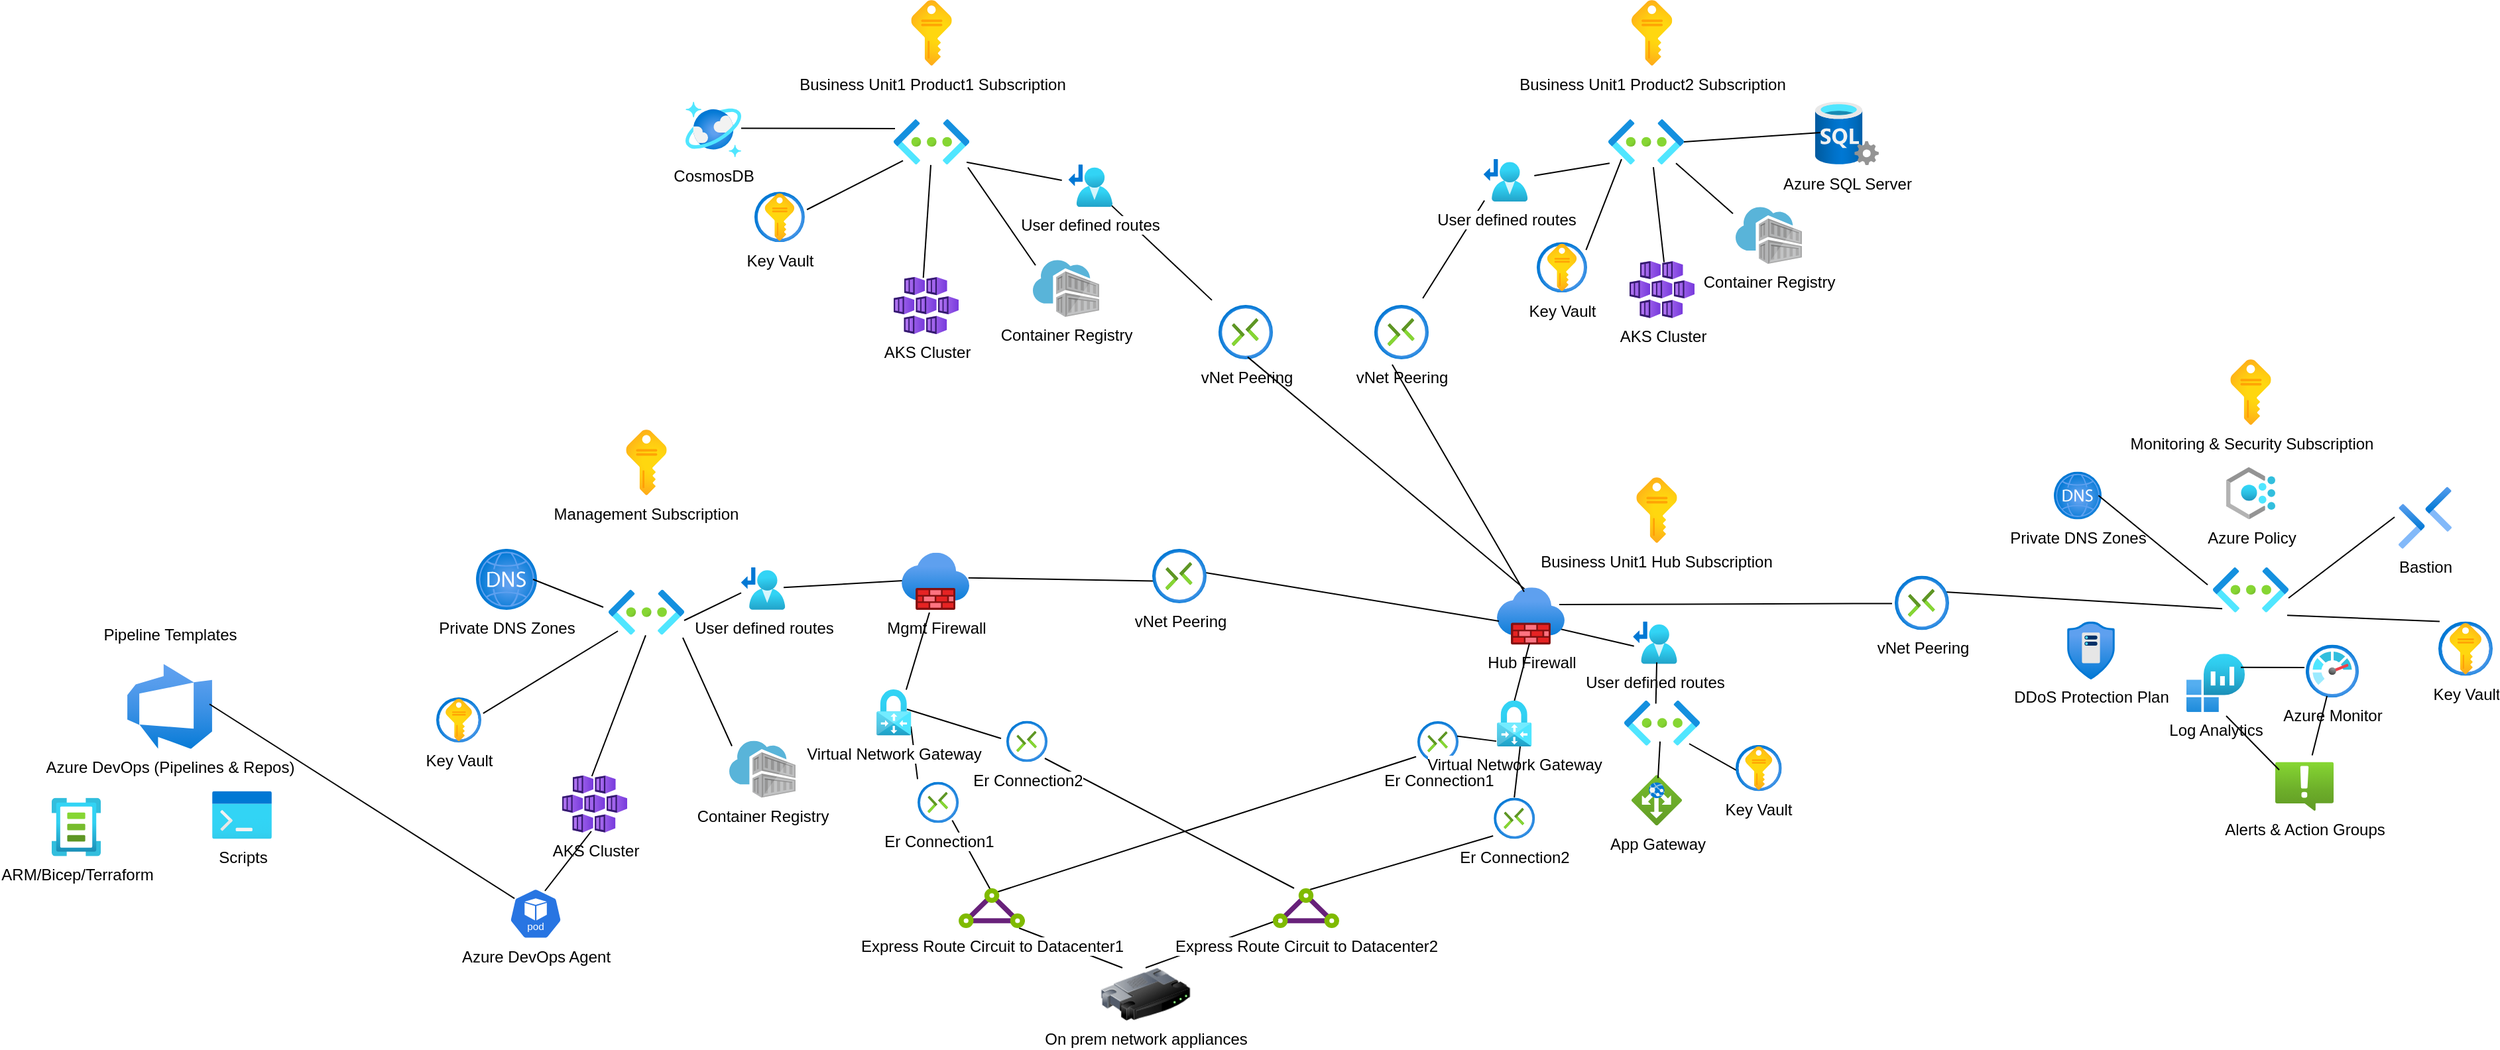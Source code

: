 <mxfile version="24.7.6">
  <diagram name="Page-1" id="Cehl_fo4gQ26FwyBWSgL">
    <mxGraphModel dx="2853" dy="1111" grid="1" gridSize="10" guides="1" tooltips="1" connect="1" arrows="1" fold="1" page="1" pageScale="1" pageWidth="827" pageHeight="1169" math="0" shadow="0">
      <root>
        <mxCell id="0" />
        <mxCell id="1" parent="0" />
        <mxCell id="GG1vT4Pl_AlUqJf8N9V9-1" style="edgeStyle=none;rounded=0;orthogonalLoop=1;jettySize=auto;html=1;sourcePerimeterSpacing=5;endArrow=none;endFill=0;targetPerimeterSpacing=5;entryX=0.987;entryY=0.439;entryDx=0;entryDy=0;entryPerimeter=0;exitX=0.029;exitY=0.59;exitDx=0;exitDy=0;exitPerimeter=0;" edge="1" parent="1" source="GG1vT4Pl_AlUqJf8N9V9-55" target="GG1vT4Pl_AlUqJf8N9V9-10">
          <mxGeometry relative="1" as="geometry">
            <mxPoint x="510" y="430" as="sourcePoint" />
            <mxPoint x="398" y="444.984" as="targetPoint" />
            <Array as="points" />
          </mxGeometry>
        </mxCell>
        <mxCell id="GG1vT4Pl_AlUqJf8N9V9-2" style="edgeStyle=none;rounded=0;orthogonalLoop=1;jettySize=auto;html=1;sourcePerimeterSpacing=5;endArrow=none;endFill=0;targetPerimeterSpacing=5;entryX=0.059;entryY=0.487;entryDx=0;entryDy=0;entryPerimeter=0;exitX=0.965;exitY=0.476;exitDx=0;exitDy=0;exitPerimeter=0;" edge="1" parent="1" source="GG1vT4Pl_AlUqJf8N9V9-13" target="GG1vT4Pl_AlUqJf8N9V9-10">
          <mxGeometry relative="1" as="geometry">
            <mxPoint x="310" y="510" as="sourcePoint" />
            <mxPoint x="220" y="460" as="targetPoint" />
          </mxGeometry>
        </mxCell>
        <mxCell id="GG1vT4Pl_AlUqJf8N9V9-3" style="edgeStyle=none;rounded=0;orthogonalLoop=1;jettySize=auto;html=1;sourcePerimeterSpacing=5;endArrow=none;endFill=0;targetPerimeterSpacing=5;entryX=1.042;entryY=0.354;entryDx=0;entryDy=0;entryPerimeter=0;exitX=0.123;exitY=0.918;exitDx=0;exitDy=0;exitPerimeter=0;" edge="1" parent="1" source="GG1vT4Pl_AlUqJf8N9V9-11" target="GG1vT4Pl_AlUqJf8N9V9-15">
          <mxGeometry relative="1" as="geometry">
            <mxPoint x="170" y="520" as="sourcePoint" />
            <mxPoint x="138.606" y="557" as="targetPoint" />
          </mxGeometry>
        </mxCell>
        <mxCell id="GG1vT4Pl_AlUqJf8N9V9-5" style="edgeStyle=none;rounded=0;orthogonalLoop=1;jettySize=auto;html=1;sourcePerimeterSpacing=5;endArrow=none;endFill=0;targetPerimeterSpacing=5;entryX=1;entryY=0.683;entryDx=0;entryDy=0;entryPerimeter=0;exitX=0;exitY=0.601;exitDx=0;exitDy=0;exitPerimeter=0;" edge="1" parent="1" source="GG1vT4Pl_AlUqJf8N9V9-13" target="GG1vT4Pl_AlUqJf8N9V9-11">
          <mxGeometry relative="1" as="geometry">
            <mxPoint x="400" y="580" as="sourcePoint" />
          </mxGeometry>
        </mxCell>
        <mxCell id="GG1vT4Pl_AlUqJf8N9V9-6" style="edgeStyle=none;rounded=0;orthogonalLoop=1;jettySize=auto;html=1;sourcePerimeterSpacing=5;endArrow=none;endFill=0;targetPerimeterSpacing=5;entryX=0.456;entryY=0.017;entryDx=0;entryDy=0;entryPerimeter=0;exitX=0.491;exitY=1.013;exitDx=0;exitDy=0;exitPerimeter=0;" edge="1" parent="1" source="GG1vT4Pl_AlUqJf8N9V9-11" target="GG1vT4Pl_AlUqJf8N9V9-9">
          <mxGeometry relative="1" as="geometry">
            <mxPoint x="275" y="560" as="sourcePoint" />
            <mxPoint x="294.726" y="695" as="targetPoint" />
          </mxGeometry>
        </mxCell>
        <mxCell id="GG1vT4Pl_AlUqJf8N9V9-7" value="Management Subscription" style="image;aspect=fixed;html=1;points=[];align=center;fontSize=12;image=img/lib/azure2/general/Subscriptions.svg;" vertex="1" parent="1">
          <mxGeometry x="183.16" y="354.0" width="30.68" height="49.5" as="geometry" />
        </mxCell>
        <mxCell id="GG1vT4Pl_AlUqJf8N9V9-8" style="edgeStyle=none;rounded=0;orthogonalLoop=1;jettySize=auto;html=1;sourcePerimeterSpacing=5;endArrow=none;endFill=0;targetPerimeterSpacing=5;entryX=0.993;entryY=0.806;entryDx=0;entryDy=0;entryPerimeter=0;exitX=0;exitY=-0.065;exitDx=0;exitDy=0;exitPerimeter=0;" edge="1" parent="1" source="GG1vT4Pl_AlUqJf8N9V9-69" target="GG1vT4Pl_AlUqJf8N9V9-56">
          <mxGeometry relative="1" as="geometry">
            <mxPoint x="451" y="621.99" as="sourcePoint" />
            <mxPoint x="804" y="509" as="targetPoint" />
          </mxGeometry>
        </mxCell>
        <mxCell id="GG1vT4Pl_AlUqJf8N9V9-9" value="AKS Cluster" style="image;aspect=fixed;html=1;points=[];align=center;fontSize=12;image=img/lib/azure2/compute/Kubernetes_Services.svg;" vertex="1" parent="1">
          <mxGeometry x="135.03" y="614.76" width="49" height="43.24" as="geometry" />
        </mxCell>
        <mxCell id="GG1vT4Pl_AlUqJf8N9V9-10" value="Mgmt Firewall" style="image;aspect=fixed;html=1;points=[];align=center;fontSize=12;image=img/lib/azure2/networking/Firewalls.svg;" vertex="1" parent="1">
          <mxGeometry x="391.03" y="446.9" width="51" height="43.1" as="geometry" />
        </mxCell>
        <mxCell id="GG1vT4Pl_AlUqJf8N9V9-11" value="" style="image;aspect=fixed;html=1;points=[];align=center;fontSize=12;image=img/lib/azure2/networking/Virtual_Networks.svg;" vertex="1" parent="1">
          <mxGeometry x="170" y="474.75" width="57" height="34.03" as="geometry" />
        </mxCell>
        <mxCell id="GG1vT4Pl_AlUqJf8N9V9-12" value="Private DNS Zones" style="image;aspect=fixed;html=1;points=[];align=center;fontSize=12;image=img/lib/azure2/networking/DNS_Zones.svg;" vertex="1" parent="1">
          <mxGeometry x="70" y="444.0" width="46" height="46" as="geometry" />
        </mxCell>
        <mxCell id="GG1vT4Pl_AlUqJf8N9V9-13" value="User defined routes" style="image;aspect=fixed;html=1;points=[];align=center;fontSize=12;image=img/lib/azure2/networking/Route_Tables.svg;" vertex="1" parent="1">
          <mxGeometry x="270" y="457.87" width="33.16" height="32.13" as="geometry" />
        </mxCell>
        <mxCell id="GG1vT4Pl_AlUqJf8N9V9-14" style="edgeStyle=none;rounded=0;orthogonalLoop=1;jettySize=auto;html=1;sourcePerimeterSpacing=5;endArrow=none;endFill=0;targetPerimeterSpacing=5;exitX=-0.07;exitY=0.389;exitDx=0;exitDy=0;exitPerimeter=0;entryX=0.935;entryY=0.5;entryDx=0;entryDy=0;entryPerimeter=0;" edge="1" parent="1" source="GG1vT4Pl_AlUqJf8N9V9-11" target="GG1vT4Pl_AlUqJf8N9V9-12">
          <mxGeometry relative="1" as="geometry">
            <mxPoint x="150" y="455" as="sourcePoint" />
            <mxPoint x="131" y="530" as="targetPoint" />
          </mxGeometry>
        </mxCell>
        <mxCell id="GG1vT4Pl_AlUqJf8N9V9-15" value="Key Vault" style="image;aspect=fixed;html=1;points=[];align=center;fontSize=12;image=img/lib/azure2/security/Key_Vaults.svg;" vertex="1" parent="1">
          <mxGeometry x="40" y="556" width="34" height="34" as="geometry" />
        </mxCell>
        <mxCell id="GG1vT4Pl_AlUqJf8N9V9-16" value="Container Registry" style="image;sketch=0;aspect=fixed;html=1;points=[];align=center;fontSize=12;image=img/lib/mscae/Container_Registries.svg;" vertex="1" parent="1">
          <mxGeometry x="261.01" y="588.76" width="50" height="43" as="geometry" />
        </mxCell>
        <mxCell id="GG1vT4Pl_AlUqJf8N9V9-17" style="edgeStyle=none;rounded=0;orthogonalLoop=1;jettySize=auto;html=1;sourcePerimeterSpacing=5;endArrow=none;endFill=0;targetPerimeterSpacing=5;entryX=0.982;entryY=1.065;entryDx=0;entryDy=0;entryPerimeter=0;exitX=0.04;exitY=0.093;exitDx=0;exitDy=0;exitPerimeter=0;" edge="1" parent="1" source="GG1vT4Pl_AlUqJf8N9V9-16" target="GG1vT4Pl_AlUqJf8N9V9-11">
          <mxGeometry relative="1" as="geometry">
            <mxPoint x="280" y="505" as="sourcePoint" />
            <mxPoint x="237" y="508" as="targetPoint" />
          </mxGeometry>
        </mxCell>
        <mxCell id="GG1vT4Pl_AlUqJf8N9V9-19" style="edgeStyle=none;rounded=0;orthogonalLoop=1;jettySize=auto;html=1;sourcePerimeterSpacing=5;endArrow=none;endFill=0;targetPerimeterSpacing=5;entryX=1.042;entryY=0.354;entryDx=0;entryDy=0;entryPerimeter=0;exitX=0.123;exitY=0.918;exitDx=0;exitDy=0;exitPerimeter=0;" edge="1" parent="1" source="GG1vT4Pl_AlUqJf8N9V9-24" target="GG1vT4Pl_AlUqJf8N9V9-29">
          <mxGeometry relative="1" as="geometry">
            <mxPoint x="420" y="144.03" as="sourcePoint" />
            <mxPoint x="388.606" y="181.03" as="targetPoint" />
          </mxGeometry>
        </mxCell>
        <mxCell id="GG1vT4Pl_AlUqJf8N9V9-20" style="edgeStyle=none;rounded=0;orthogonalLoop=1;jettySize=auto;html=1;sourcePerimeterSpacing=5;endArrow=none;endFill=0;targetPerimeterSpacing=5;entryX=1;entryY=0.477;entryDx=0;entryDy=0;entryPerimeter=0;exitX=0.017;exitY=0.206;exitDx=0;exitDy=0;exitPerimeter=0;" edge="1" parent="1" source="GG1vT4Pl_AlUqJf8N9V9-24" target="GG1vT4Pl_AlUqJf8N9V9-122">
          <mxGeometry relative="1" as="geometry">
            <mxPoint x="415.03" y="268.79" as="sourcePoint" />
            <mxPoint x="280.945" y="126.688" as="targetPoint" />
          </mxGeometry>
        </mxCell>
        <mxCell id="GG1vT4Pl_AlUqJf8N9V9-21" style="edgeStyle=none;rounded=0;orthogonalLoop=1;jettySize=auto;html=1;sourcePerimeterSpacing=5;endArrow=none;endFill=0;targetPerimeterSpacing=5;entryX=0.456;entryY=0.017;entryDx=0;entryDy=0;entryPerimeter=0;exitX=0.491;exitY=1.013;exitDx=0;exitDy=0;exitPerimeter=0;" edge="1" parent="1" source="GG1vT4Pl_AlUqJf8N9V9-24" target="GG1vT4Pl_AlUqJf8N9V9-23">
          <mxGeometry relative="1" as="geometry">
            <mxPoint x="525" y="184.03" as="sourcePoint" />
            <mxPoint x="544.726" y="319.03" as="targetPoint" />
          </mxGeometry>
        </mxCell>
        <mxCell id="GG1vT4Pl_AlUqJf8N9V9-22" value="Business Unit1 Product1 Subscription" style="image;aspect=fixed;html=1;points=[];align=center;fontSize=12;image=img/lib/azure2/general/Subscriptions.svg;" vertex="1" parent="1">
          <mxGeometry x="398.19" y="30.0" width="30.68" height="49.5" as="geometry" />
        </mxCell>
        <mxCell id="GG1vT4Pl_AlUqJf8N9V9-23" value="AKS Cluster" style="image;aspect=fixed;html=1;points=[];align=center;fontSize=12;image=img/lib/azure2/compute/Kubernetes_Services.svg;" vertex="1" parent="1">
          <mxGeometry x="385.03" y="238.79" width="49" height="43.24" as="geometry" />
        </mxCell>
        <mxCell id="GG1vT4Pl_AlUqJf8N9V9-24" value="" style="image;aspect=fixed;html=1;points=[];align=center;fontSize=12;image=img/lib/azure2/networking/Virtual_Networks.svg;" vertex="1" parent="1">
          <mxGeometry x="385.03" y="120.0" width="57" height="34.03" as="geometry" />
        </mxCell>
        <mxCell id="GG1vT4Pl_AlUqJf8N9V9-25" value="Container Registry" style="image;sketch=0;aspect=fixed;html=1;points=[];align=center;fontSize=12;image=img/lib/mscae/Container_Registries.svg;" vertex="1" parent="1">
          <mxGeometry x="490" y="226.11" width="50" height="43" as="geometry" />
        </mxCell>
        <mxCell id="GG1vT4Pl_AlUqJf8N9V9-26" style="edgeStyle=none;rounded=0;orthogonalLoop=1;jettySize=auto;html=1;sourcePerimeterSpacing=5;endArrow=none;endFill=0;targetPerimeterSpacing=5;entryX=0.982;entryY=1.065;entryDx=0;entryDy=0;entryPerimeter=0;exitX=0.04;exitY=0.093;exitDx=0;exitDy=0;exitPerimeter=0;" edge="1" parent="1" source="GG1vT4Pl_AlUqJf8N9V9-25" target="GG1vT4Pl_AlUqJf8N9V9-24">
          <mxGeometry relative="1" as="geometry">
            <mxPoint x="530" y="129.03" as="sourcePoint" />
            <mxPoint x="487" y="132.03" as="targetPoint" />
          </mxGeometry>
        </mxCell>
        <mxCell id="GG1vT4Pl_AlUqJf8N9V9-29" value="Key Vault" style="image;aspect=fixed;html=1;points=[];align=center;fontSize=12;image=img/lib/azure2/security/Key_Vaults.svg;" vertex="1" parent="1">
          <mxGeometry x="279.97" y="174.68" width="38" height="38" as="geometry" />
        </mxCell>
        <mxCell id="GG1vT4Pl_AlUqJf8N9V9-30" value="" style="edgeStyle=none;rounded=0;orthogonalLoop=1;jettySize=auto;html=1;sourcePerimeterSpacing=5;endArrow=none;endFill=0;targetPerimeterSpacing=5;exitX=0.965;exitY=0.95;exitDx=0;exitDy=0;exitPerimeter=0;" edge="1" parent="1" source="GG1vT4Pl_AlUqJf8N9V9-77" target="GG1vT4Pl_AlUqJf8N9V9-31">
          <mxGeometry relative="1" as="geometry">
            <mxPoint x="440" y="133" as="sourcePoint" />
            <mxPoint x="725" y="293" as="targetPoint" />
          </mxGeometry>
        </mxCell>
        <mxCell id="GG1vT4Pl_AlUqJf8N9V9-31" value="vNet Peering" style="image;aspect=fixed;html=1;points=[];align=center;fontSize=12;image=img/lib/azure2/networking/Connections.svg;" vertex="1" parent="1">
          <mxGeometry x="630" y="260" width="41" height="41" as="geometry" />
        </mxCell>
        <mxCell id="GG1vT4Pl_AlUqJf8N9V9-32" style="edgeStyle=none;rounded=0;orthogonalLoop=1;jettySize=auto;html=1;sourcePerimeterSpacing=5;endArrow=none;endFill=0;targetPerimeterSpacing=5;entryX=0.979;entryY=0.156;entryDx=0;entryDy=0;entryPerimeter=0;exitX=0.175;exitY=0.884;exitDx=0;exitDy=0;exitPerimeter=0;" edge="1" parent="1" source="GG1vT4Pl_AlUqJf8N9V9-35" target="GG1vT4Pl_AlUqJf8N9V9-40">
          <mxGeometry relative="1" as="geometry">
            <mxPoint x="912.02" y="137.74" as="sourcePoint" />
            <mxPoint x="832.036" y="219.812" as="targetPoint" />
          </mxGeometry>
        </mxCell>
        <mxCell id="GG1vT4Pl_AlUqJf8N9V9-33" style="edgeStyle=none;rounded=0;orthogonalLoop=1;jettySize=auto;html=1;sourcePerimeterSpacing=5;endArrow=none;endFill=0;targetPerimeterSpacing=5;entryX=0.531;entryY=0.023;entryDx=0;entryDy=0;entryPerimeter=0;exitX=0.596;exitY=1.06;exitDx=0;exitDy=0;exitPerimeter=0;" edge="1" parent="1" source="GG1vT4Pl_AlUqJf8N9V9-35" target="GG1vT4Pl_AlUqJf8N9V9-34">
          <mxGeometry relative="1" as="geometry">
            <mxPoint x="1017.02" y="177.74" as="sourcePoint" />
            <mxPoint x="1036.746" y="312.74" as="targetPoint" />
          </mxGeometry>
        </mxCell>
        <mxCell id="GG1vT4Pl_AlUqJf8N9V9-34" value="AKS Cluster" style="image;aspect=fixed;html=1;points=[];align=center;fontSize=12;image=img/lib/azure2/compute/Kubernetes_Services.svg;" vertex="1" parent="1">
          <mxGeometry x="940.0" y="226.76" width="49" height="43.24" as="geometry" />
        </mxCell>
        <mxCell id="GG1vT4Pl_AlUqJf8N9V9-35" value="" style="image;aspect=fixed;html=1;points=[];align=center;fontSize=12;image=img/lib/azure2/networking/Virtual_Networks.svg;" vertex="1" parent="1">
          <mxGeometry x="924.0" y="120.0" width="57" height="34.03" as="geometry" />
        </mxCell>
        <mxCell id="GG1vT4Pl_AlUqJf8N9V9-36" value="Container Registry" style="image;sketch=0;aspect=fixed;html=1;points=[];align=center;fontSize=12;image=img/lib/mscae/Container_Registries.svg;" vertex="1" parent="1">
          <mxGeometry x="1020" y="186.16" width="50" height="43" as="geometry" />
        </mxCell>
        <mxCell id="GG1vT4Pl_AlUqJf8N9V9-37" style="edgeStyle=none;rounded=0;orthogonalLoop=1;jettySize=auto;html=1;sourcePerimeterSpacing=5;endArrow=none;endFill=0;targetPerimeterSpacing=5;entryX=0.895;entryY=0.972;entryDx=0;entryDy=0;entryPerimeter=0;exitX=-0.04;exitY=0.116;exitDx=0;exitDy=0;exitPerimeter=0;" edge="1" parent="1" source="GG1vT4Pl_AlUqJf8N9V9-36" target="GG1vT4Pl_AlUqJf8N9V9-35">
          <mxGeometry relative="1" as="geometry">
            <mxPoint x="1022.02" y="122.74" as="sourcePoint" />
            <mxPoint x="979.02" y="125.74" as="targetPoint" />
          </mxGeometry>
        </mxCell>
        <mxCell id="GG1vT4Pl_AlUqJf8N9V9-40" value="Key Vault" style="image;aspect=fixed;html=1;points=[];align=center;fontSize=12;image=img/lib/azure2/security/Key_Vaults.svg;" vertex="1" parent="1">
          <mxGeometry x="870" y="212.68" width="38" height="38" as="geometry" />
        </mxCell>
        <mxCell id="GG1vT4Pl_AlUqJf8N9V9-41" value="" style="edgeStyle=none;rounded=0;orthogonalLoop=1;jettySize=auto;html=1;sourcePerimeterSpacing=5;endArrow=none;endFill=0;targetPerimeterSpacing=5;exitX=0.017;exitY=0.973;exitDx=0;exitDy=0;exitPerimeter=0;" edge="1" parent="1" source="GG1vT4Pl_AlUqJf8N9V9-79" target="GG1vT4Pl_AlUqJf8N9V9-42">
          <mxGeometry relative="1" as="geometry">
            <mxPoint x="932.02" y="145.82" as="sourcePoint" />
            <mxPoint x="1217.02" y="305.82" as="targetPoint" />
          </mxGeometry>
        </mxCell>
        <mxCell id="GG1vT4Pl_AlUqJf8N9V9-42" value="vNet Peering" style="image;aspect=fixed;html=1;points=[];align=center;fontSize=12;image=img/lib/azure2/networking/Connections.svg;" vertex="1" parent="1">
          <mxGeometry x="747.5" y="260" width="41" height="41" as="geometry" />
        </mxCell>
        <mxCell id="GG1vT4Pl_AlUqJf8N9V9-43" value="Business Unit1 Product2 Subscription" style="image;aspect=fixed;html=1;points=[];align=center;fontSize=12;image=img/lib/azure2/general/Subscriptions.svg;" vertex="1" parent="1">
          <mxGeometry x="941.5" y="30.0" width="30.68" height="49.5" as="geometry" />
        </mxCell>
        <mxCell id="GG1vT4Pl_AlUqJf8N9V9-44" style="edgeStyle=none;rounded=0;orthogonalLoop=1;jettySize=auto;html=1;sourcePerimeterSpacing=5;endArrow=none;endFill=0;targetPerimeterSpacing=5;entryX=0.059;entryY=0.487;entryDx=0;entryDy=0;entryPerimeter=0;exitX=0.02;exitY=0.579;exitDx=0;exitDy=0;exitPerimeter=0;" edge="1" parent="1" source="GG1vT4Pl_AlUqJf8N9V9-50" target="GG1vT4Pl_AlUqJf8N9V9-48">
          <mxGeometry relative="1" as="geometry">
            <mxPoint x="666.32" y="536.22" as="sourcePoint" />
            <mxPoint x="576.32" y="486.22" as="targetPoint" />
          </mxGeometry>
        </mxCell>
        <mxCell id="GG1vT4Pl_AlUqJf8N9V9-45" style="edgeStyle=none;rounded=0;orthogonalLoop=1;jettySize=auto;html=1;sourcePerimeterSpacing=5;endArrow=none;endFill=0;targetPerimeterSpacing=5;entryX=0.045;entryY=0.563;entryDx=0;entryDy=0;entryPerimeter=0;exitX=0.86;exitY=0.96;exitDx=0;exitDy=0;exitPerimeter=0;" edge="1" parent="1" source="GG1vT4Pl_AlUqJf8N9V9-49" target="GG1vT4Pl_AlUqJf8N9V9-51">
          <mxGeometry relative="1" as="geometry">
            <mxPoint x="933.14" y="682.354" as="sourcePoint" />
            <mxPoint x="895.16" y="656.82" as="targetPoint" />
          </mxGeometry>
        </mxCell>
        <mxCell id="GG1vT4Pl_AlUqJf8N9V9-46" style="edgeStyle=none;rounded=0;orthogonalLoop=1;jettySize=auto;html=1;sourcePerimeterSpacing=5;endArrow=none;endFill=0;targetPerimeterSpacing=5;entryX=0.537;entryY=0.959;entryDx=0;entryDy=0;entryPerimeter=0;exitX=0.431;exitY=0.049;exitDx=0;exitDy=0;exitPerimeter=0;" edge="1" parent="1" source="GG1vT4Pl_AlUqJf8N9V9-48" target="GG1vT4Pl_AlUqJf8N9V9-31">
          <mxGeometry relative="1" as="geometry">
            <mxPoint x="693" y="536.46" as="sourcePoint" />
            <mxPoint x="520" y="454.452" as="targetPoint" />
          </mxGeometry>
        </mxCell>
        <mxCell id="GG1vT4Pl_AlUqJf8N9V9-47" value="Business Unit1 Hub Subscription&lt;div&gt;&lt;br&gt;&lt;/div&gt;" style="image;aspect=fixed;html=1;points=[];align=center;fontSize=12;image=img/lib/azure2/general/Subscriptions.svg;" vertex="1" parent="1">
          <mxGeometry x="945.16" y="390.0" width="30.68" height="49.5" as="geometry" />
        </mxCell>
        <mxCell id="GG1vT4Pl_AlUqJf8N9V9-48" value="Hub Firewall" style="image;aspect=fixed;html=1;points=[];align=center;fontSize=12;image=img/lib/azure2/networking/Firewalls.svg;" vertex="1" parent="1">
          <mxGeometry x="840" y="473.1" width="51" height="43.1" as="geometry" />
        </mxCell>
        <mxCell id="GG1vT4Pl_AlUqJf8N9V9-49" value="" style="image;aspect=fixed;html=1;points=[];align=center;fontSize=12;image=img/lib/azure2/networking/Virtual_Networks.svg;" vertex="1" parent="1">
          <mxGeometry x="936.0" y="558.33" width="57" height="34.03" as="geometry" />
        </mxCell>
        <mxCell id="GG1vT4Pl_AlUqJf8N9V9-50" value="User defined routes" style="image;aspect=fixed;html=1;points=[];align=center;fontSize=12;image=img/lib/azure2/networking/Route_Tables.svg;" vertex="1" parent="1">
          <mxGeometry x="942.68" y="498.73" width="33.16" height="32.13" as="geometry" />
        </mxCell>
        <mxCell id="GG1vT4Pl_AlUqJf8N9V9-51" value="Key Vault" style="image;aspect=fixed;html=1;points=[];align=center;fontSize=12;image=img/lib/azure2/security/Key_Vaults.svg;" vertex="1" parent="1">
          <mxGeometry x="1020" y="591.94" width="34.82" height="34.82" as="geometry" />
        </mxCell>
        <mxCell id="GG1vT4Pl_AlUqJf8N9V9-52" style="edgeStyle=none;rounded=0;orthogonalLoop=1;jettySize=auto;html=1;sourcePerimeterSpacing=5;endArrow=none;endFill=0;targetPerimeterSpacing=5;entryX=0.329;entryY=1.098;entryDx=0;entryDy=0;entryPerimeter=0;exitX=0.402;exitY=0.075;exitDx=0;exitDy=0;exitPerimeter=0;" edge="1" parent="1" source="GG1vT4Pl_AlUqJf8N9V9-48" target="GG1vT4Pl_AlUqJf8N9V9-42">
          <mxGeometry relative="1" as="geometry">
            <mxPoint x="659" y="429" as="sourcePoint" />
            <mxPoint x="642" y="269" as="targetPoint" />
          </mxGeometry>
        </mxCell>
        <mxCell id="GG1vT4Pl_AlUqJf8N9V9-53" style="edgeStyle=none;rounded=0;orthogonalLoop=1;jettySize=auto;html=1;sourcePerimeterSpacing=5;endArrow=none;endFill=0;targetPerimeterSpacing=5;entryX=0.538;entryY=0.962;entryDx=0;entryDy=0;entryPerimeter=0;exitX=0.418;exitY=0.071;exitDx=0;exitDy=0;exitPerimeter=0;" edge="1" parent="1" source="GG1vT4Pl_AlUqJf8N9V9-49" target="GG1vT4Pl_AlUqJf8N9V9-50">
          <mxGeometry relative="1" as="geometry">
            <mxPoint x="985.16" y="547.57" as="sourcePoint" />
            <mxPoint x="737.16" y="555.57" as="targetPoint" />
          </mxGeometry>
        </mxCell>
        <mxCell id="GG1vT4Pl_AlUqJf8N9V9-54" value="" style="edgeStyle=none;rounded=0;orthogonalLoop=1;jettySize=auto;html=1;sourcePerimeterSpacing=5;endArrow=none;endFill=0;targetPerimeterSpacing=5;entryX=0.987;entryY=0.439;entryDx=0;entryDy=0;entryPerimeter=0;exitX=0.029;exitY=0.59;exitDx=0;exitDy=0;exitPerimeter=0;" edge="1" parent="1" source="GG1vT4Pl_AlUqJf8N9V9-48" target="GG1vT4Pl_AlUqJf8N9V9-55">
          <mxGeometry relative="1" as="geometry">
            <mxPoint x="687" y="415" as="sourcePoint" />
            <mxPoint x="410" y="479" as="targetPoint" />
            <Array as="points" />
          </mxGeometry>
        </mxCell>
        <mxCell id="GG1vT4Pl_AlUqJf8N9V9-55" value="vNet Peering" style="image;aspect=fixed;html=1;points=[];align=center;fontSize=12;image=img/lib/azure2/networking/Connections.svg;" vertex="1" parent="1">
          <mxGeometry x="580" y="444" width="41" height="41" as="geometry" />
        </mxCell>
        <mxCell id="GG1vT4Pl_AlUqJf8N9V9-56" value="Virtual Network Gateway" style="image;aspect=fixed;html=1;points=[];align=center;fontSize=12;image=img/lib/azure2/networking/Virtual_Network_Gateways.svg;" vertex="1" parent="1">
          <mxGeometry x="372.02" y="550" width="26.17" height="34.73" as="geometry" />
        </mxCell>
        <mxCell id="GG1vT4Pl_AlUqJf8N9V9-57" style="edgeStyle=none;rounded=0;orthogonalLoop=1;jettySize=auto;html=1;sourcePerimeterSpacing=5;endArrow=none;endFill=0;targetPerimeterSpacing=5;entryX=0.857;entryY=0.008;entryDx=0;entryDy=0;entryPerimeter=0;exitX=0.411;exitY=1.046;exitDx=0;exitDy=0;exitPerimeter=0;" edge="1" parent="1" source="GG1vT4Pl_AlUqJf8N9V9-10" target="GG1vT4Pl_AlUqJf8N9V9-56">
          <mxGeometry relative="1" as="geometry">
            <mxPoint x="520" y="640" as="sourcePoint" />
            <mxPoint x="462" y="525" as="targetPoint" />
          </mxGeometry>
        </mxCell>
        <mxCell id="GG1vT4Pl_AlUqJf8N9V9-58" value="On prem network appliances" style="image;html=1;image=img/lib/clip_art/networking/Router_128x128.png" vertex="1" parent="1">
          <mxGeometry x="540" y="760" width="70" height="40" as="geometry" />
        </mxCell>
        <mxCell id="GG1vT4Pl_AlUqJf8N9V9-59" style="edgeStyle=none;rounded=0;orthogonalLoop=1;jettySize=auto;html=1;sourcePerimeterSpacing=5;endArrow=none;endFill=0;targetPerimeterSpacing=5;exitX=0.48;exitY=0.98;exitDx=0;exitDy=0;exitPerimeter=0;entryX=0.478;entryY=0.079;entryDx=0;entryDy=0;entryPerimeter=0;" edge="1" parent="1" source="GG1vT4Pl_AlUqJf8N9V9-48" target="GG1vT4Pl_AlUqJf8N9V9-73">
          <mxGeometry relative="1" as="geometry">
            <mxPoint x="949" y="579" as="sourcePoint" />
            <mxPoint x="831" y="570" as="targetPoint" />
          </mxGeometry>
        </mxCell>
        <mxCell id="GG1vT4Pl_AlUqJf8N9V9-60" style="edgeStyle=none;rounded=0;orthogonalLoop=1;jettySize=auto;html=1;sourcePerimeterSpacing=5;endArrow=none;endFill=0;targetPerimeterSpacing=5;entryX=-0.016;entryY=0.928;entryDx=0;entryDy=0;entryPerimeter=0;exitX=0.56;exitY=0.033;exitDx=0;exitDy=0;exitPerimeter=0;" edge="1" parent="1" source="GG1vT4Pl_AlUqJf8N9V9-67" target="GG1vT4Pl_AlUqJf8N9V9-71">
          <mxGeometry relative="1" as="geometry">
            <mxPoint x="656" y="713.99" as="sourcePoint" />
            <mxPoint x="675" y="651.62" as="targetPoint" />
          </mxGeometry>
        </mxCell>
        <mxCell id="GG1vT4Pl_AlUqJf8N9V9-61" style="edgeStyle=none;rounded=0;orthogonalLoop=1;jettySize=auto;html=1;sourcePerimeterSpacing=5;endArrow=none;endFill=0;targetPerimeterSpacing=5;entryX=-0.032;entryY=0.863;entryDx=0;entryDy=0;entryPerimeter=0;exitX=0.57;exitY=0.1;exitDx=0;exitDy=0;exitPerimeter=0;" edge="1" parent="1" source="GG1vT4Pl_AlUqJf8N9V9-66" target="GG1vT4Pl_AlUqJf8N9V9-72">
          <mxGeometry relative="1" as="geometry">
            <mxPoint x="527" y="731" as="sourcePoint" />
            <mxPoint x="661" y="648.38" as="targetPoint" />
          </mxGeometry>
        </mxCell>
        <mxCell id="GG1vT4Pl_AlUqJf8N9V9-62" style="edgeStyle=none;rounded=0;orthogonalLoop=1;jettySize=auto;html=1;sourcePerimeterSpacing=5;endArrow=none;endFill=0;targetPerimeterSpacing=5;entryX=0.25;entryY=0;entryDx=0;entryDy=0;exitX=0.91;exitY=1;exitDx=0;exitDy=0;exitPerimeter=0;" edge="1" parent="1" source="GG1vT4Pl_AlUqJf8N9V9-66" target="GG1vT4Pl_AlUqJf8N9V9-58">
          <mxGeometry relative="1" as="geometry">
            <mxPoint x="528" y="737" as="sourcePoint" />
            <mxPoint x="691" y="652" as="targetPoint" />
          </mxGeometry>
        </mxCell>
        <mxCell id="GG1vT4Pl_AlUqJf8N9V9-63" style="edgeStyle=none;rounded=0;orthogonalLoop=1;jettySize=auto;html=1;sourcePerimeterSpacing=5;endArrow=none;endFill=0;targetPerimeterSpacing=5;exitX=0.5;exitY=0;exitDx=0;exitDy=0;entryX=0.08;entryY=0.8;entryDx=0;entryDy=0;entryPerimeter=0;" edge="1" parent="1" source="GG1vT4Pl_AlUqJf8N9V9-58" target="GG1vT4Pl_AlUqJf8N9V9-67">
          <mxGeometry relative="1" as="geometry">
            <mxPoint x="547" y="751" as="sourcePoint" />
            <mxPoint x="621" y="737" as="targetPoint" />
          </mxGeometry>
        </mxCell>
        <mxCell id="GG1vT4Pl_AlUqJf8N9V9-64" style="edgeStyle=none;rounded=0;orthogonalLoop=1;jettySize=auto;html=1;sourcePerimeterSpacing=5;endArrow=none;endFill=0;targetPerimeterSpacing=5;entryX=0.32;entryY=0;entryDx=0;entryDy=0;entryPerimeter=0;exitX=0.935;exitY=0.911;exitDx=0;exitDy=0;exitPerimeter=0;" edge="1" parent="1" source="GG1vT4Pl_AlUqJf8N9V9-68" target="GG1vT4Pl_AlUqJf8N9V9-67">
          <mxGeometry relative="1" as="geometry">
            <mxPoint x="499" y="641.76" as="sourcePoint" />
            <mxPoint x="642" y="716.99" as="targetPoint" />
          </mxGeometry>
        </mxCell>
        <mxCell id="GG1vT4Pl_AlUqJf8N9V9-65" style="edgeStyle=none;rounded=0;orthogonalLoop=1;jettySize=auto;html=1;sourcePerimeterSpacing=5;endArrow=none;endFill=0;targetPerimeterSpacing=5;entryX=0.843;entryY=0.935;entryDx=0;entryDy=0;entryPerimeter=0;exitX=0.49;exitY=0.067;exitDx=0;exitDy=0;exitPerimeter=0;" edge="1" parent="1" source="GG1vT4Pl_AlUqJf8N9V9-66" target="GG1vT4Pl_AlUqJf8N9V9-69">
          <mxGeometry relative="1" as="geometry">
            <mxPoint x="504" y="716.99" as="sourcePoint" />
            <mxPoint x="499" y="641.76" as="targetPoint" />
          </mxGeometry>
        </mxCell>
        <mxCell id="GG1vT4Pl_AlUqJf8N9V9-66" value="Express Route Circuit to Datacenter1" style="image;sketch=0;aspect=fixed;html=1;points=[];align=center;fontSize=12;image=img/lib/mscae/Express_Route.svg;" vertex="1" parent="1">
          <mxGeometry x="434.03" y="700" width="50" height="30" as="geometry" />
        </mxCell>
        <mxCell id="GG1vT4Pl_AlUqJf8N9V9-67" value="Express Route Circuit to Datacenter2" style="image;sketch=0;aspect=fixed;html=1;points=[];align=center;fontSize=12;image=img/lib/mscae/Express_Route.svg;" vertex="1" parent="1">
          <mxGeometry x="671" y="700" width="50" height="30" as="geometry" />
        </mxCell>
        <mxCell id="GG1vT4Pl_AlUqJf8N9V9-68" value="Er Connection2" style="image;aspect=fixed;html=1;points=[];align=center;fontSize=12;image=img/lib/azure2/networking/Connections.svg;" vertex="1" parent="1">
          <mxGeometry x="470" y="573.76" width="31" height="31" as="geometry" />
        </mxCell>
        <mxCell id="GG1vT4Pl_AlUqJf8N9V9-69" value="Er Connection1" style="image;aspect=fixed;html=1;points=[];align=center;fontSize=12;image=img/lib/azure2/networking/Connections.svg;" vertex="1" parent="1">
          <mxGeometry x="403.03" y="619.76" width="31" height="31" as="geometry" />
        </mxCell>
        <mxCell id="GG1vT4Pl_AlUqJf8N9V9-70" style="edgeStyle=none;rounded=0;orthogonalLoop=1;jettySize=auto;html=1;sourcePerimeterSpacing=5;endArrow=none;endFill=0;targetPerimeterSpacing=5;entryX=0.878;entryY=0.432;entryDx=0;entryDy=0;entryPerimeter=0;exitX=-0.129;exitY=0.427;exitDx=0;exitDy=0;exitPerimeter=0;" edge="1" parent="1" source="GG1vT4Pl_AlUqJf8N9V9-68" target="GG1vT4Pl_AlUqJf8N9V9-56">
          <mxGeometry relative="1" as="geometry">
            <mxPoint x="430" y="648" as="sourcePoint" />
            <mxPoint x="408" y="588" as="targetPoint" />
          </mxGeometry>
        </mxCell>
        <mxCell id="GG1vT4Pl_AlUqJf8N9V9-71" value="Er Connection2&lt;div&gt;&lt;br&gt;&lt;/div&gt;" style="image;aspect=fixed;html=1;points=[];align=center;fontSize=12;image=img/lib/azure2/networking/Connections.svg;" vertex="1" parent="1">
          <mxGeometry x="837.59" y="631.76" width="31" height="31" as="geometry" />
        </mxCell>
        <mxCell id="GG1vT4Pl_AlUqJf8N9V9-72" value="Er Connection1" style="image;aspect=fixed;html=1;points=[];align=center;fontSize=12;image=img/lib/azure2/networking/Connections.svg;" vertex="1" parent="1">
          <mxGeometry x="780" y="574" width="31" height="31" as="geometry" />
        </mxCell>
        <mxCell id="GG1vT4Pl_AlUqJf8N9V9-73" value="Virtual Network Gateway" style="image;aspect=fixed;html=1;points=[];align=center;fontSize=12;image=img/lib/azure2/networking/Virtual_Network_Gateways.svg;" vertex="1" parent="1">
          <mxGeometry x="840" y="558.33" width="26.17" height="34.73" as="geometry" />
        </mxCell>
        <mxCell id="GG1vT4Pl_AlUqJf8N9V9-74" style="edgeStyle=none;rounded=0;orthogonalLoop=1;jettySize=auto;html=1;sourcePerimeterSpacing=5;endArrow=none;endFill=0;targetPerimeterSpacing=5;exitX=0.5;exitY=-0.008;exitDx=0;exitDy=0;exitPerimeter=0;entryX=0.669;entryY=1;entryDx=0;entryDy=0;entryPerimeter=0;" edge="1" parent="1" source="GG1vT4Pl_AlUqJf8N9V9-71" target="GG1vT4Pl_AlUqJf8N9V9-73">
          <mxGeometry relative="1" as="geometry">
            <mxPoint x="709" y="761" as="sourcePoint" />
            <mxPoint x="808" y="684" as="targetPoint" />
          </mxGeometry>
        </mxCell>
        <mxCell id="GG1vT4Pl_AlUqJf8N9V9-75" style="edgeStyle=none;rounded=0;orthogonalLoop=1;jettySize=auto;html=1;sourcePerimeterSpacing=5;endArrow=none;endFill=0;targetPerimeterSpacing=5;entryX=-0.019;entryY=0.885;entryDx=0;entryDy=0;entryPerimeter=0;exitX=0.968;exitY=0.363;exitDx=0;exitDy=0;exitPerimeter=0;" edge="1" parent="1" source="GG1vT4Pl_AlUqJf8N9V9-72" target="GG1vT4Pl_AlUqJf8N9V9-73">
          <mxGeometry relative="1" as="geometry">
            <mxPoint x="509" y="612" as="sourcePoint" />
            <mxPoint x="646" y="720" as="targetPoint" />
          </mxGeometry>
        </mxCell>
        <mxCell id="GG1vT4Pl_AlUqJf8N9V9-76" value="" style="edgeStyle=none;rounded=0;orthogonalLoop=1;jettySize=auto;html=1;sourcePerimeterSpacing=5;endArrow=none;endFill=0;targetPerimeterSpacing=5;exitX=0.965;exitY=0.95;exitDx=0;exitDy=0;exitPerimeter=0;" edge="1" parent="1" source="GG1vT4Pl_AlUqJf8N9V9-24" target="GG1vT4Pl_AlUqJf8N9V9-77">
          <mxGeometry relative="1" as="geometry">
            <mxPoint x="440" y="152.11" as="sourcePoint" />
            <mxPoint x="605" y="245.11" as="targetPoint" />
          </mxGeometry>
        </mxCell>
        <mxCell id="GG1vT4Pl_AlUqJf8N9V9-77" value="User defined routes" style="image;aspect=fixed;html=1;points=[];align=center;fontSize=12;image=img/lib/azure2/networking/Route_Tables.svg;" vertex="1" parent="1">
          <mxGeometry x="516.84" y="154.03" width="33.16" height="32.13" as="geometry" />
        </mxCell>
        <mxCell id="GG1vT4Pl_AlUqJf8N9V9-78" value="" style="edgeStyle=none;rounded=0;orthogonalLoop=1;jettySize=auto;html=1;sourcePerimeterSpacing=5;endArrow=none;endFill=0;targetPerimeterSpacing=5;exitX=0.017;exitY=0.973;exitDx=0;exitDy=0;exitPerimeter=0;" edge="1" parent="1" source="GG1vT4Pl_AlUqJf8N9V9-35" target="GG1vT4Pl_AlUqJf8N9V9-79">
          <mxGeometry relative="1" as="geometry">
            <mxPoint x="925" y="153" as="sourcePoint" />
            <mxPoint x="794" y="228" as="targetPoint" />
          </mxGeometry>
        </mxCell>
        <mxCell id="GG1vT4Pl_AlUqJf8N9V9-79" value="User defined routes" style="image;aspect=fixed;html=1;points=[];align=center;fontSize=12;image=img/lib/azure2/networking/Route_Tables.svg;" vertex="1" parent="1">
          <mxGeometry x="830.0" y="150.0" width="33.16" height="32.13" as="geometry" />
        </mxCell>
        <mxCell id="GG1vT4Pl_AlUqJf8N9V9-80" value="App Gateway" style="image;aspect=fixed;html=1;points=[];align=center;fontSize=12;image=img/lib/azure2/networking/Application_Gateways.svg;" vertex="1" parent="1">
          <mxGeometry x="941.5" y="614.6" width="38" height="38" as="geometry" />
        </mxCell>
        <mxCell id="GG1vT4Pl_AlUqJf8N9V9-81" style="edgeStyle=none;rounded=0;orthogonalLoop=1;jettySize=auto;html=1;sourcePerimeterSpacing=5;endArrow=none;endFill=0;targetPerimeterSpacing=5;entryX=0.474;entryY=0.911;entryDx=0;entryDy=0;entryPerimeter=0;exitX=0.526;exitY=0.06;exitDx=0;exitDy=0;exitPerimeter=0;" edge="1" parent="1" source="GG1vT4Pl_AlUqJf8N9V9-80" target="GG1vT4Pl_AlUqJf8N9V9-49">
          <mxGeometry relative="1" as="geometry">
            <mxPoint x="996" y="655.6" as="sourcePoint" />
            <mxPoint x="1042" y="636.6" as="targetPoint" />
          </mxGeometry>
        </mxCell>
        <mxCell id="GG1vT4Pl_AlUqJf8N9V9-82" style="edgeStyle=none;rounded=0;orthogonalLoop=1;jettySize=auto;html=1;sourcePerimeterSpacing=5;endArrow=none;endFill=0;targetPerimeterSpacing=5;entryX=0.922;entryY=0.299;entryDx=0;entryDy=0;entryPerimeter=0;exitX=-0.049;exitY=0.512;exitDx=0;exitDy=0;exitPerimeter=0;" edge="1" parent="1" source="GG1vT4Pl_AlUqJf8N9V9-97" target="GG1vT4Pl_AlUqJf8N9V9-48">
          <mxGeometry relative="1" as="geometry">
            <mxPoint x="1380" y="467" as="sourcePoint" />
            <mxPoint x="1286" y="519" as="targetPoint" />
          </mxGeometry>
        </mxCell>
        <mxCell id="GG1vT4Pl_AlUqJf8N9V9-84" style="edgeStyle=none;rounded=0;orthogonalLoop=1;jettySize=auto;html=1;sourcePerimeterSpacing=5;endArrow=none;endFill=0;targetPerimeterSpacing=5;entryX=1;entryY=0.683;entryDx=0;entryDy=0;entryPerimeter=0;exitX=-0.075;exitY=0.488;exitDx=0;exitDy=0;exitPerimeter=0;" edge="1" parent="1" source="GG1vT4Pl_AlUqJf8N9V9-103" target="GG1vT4Pl_AlUqJf8N9V9-88">
          <mxGeometry relative="1" as="geometry">
            <mxPoint x="1480" y="424.18" as="sourcePoint" />
          </mxGeometry>
        </mxCell>
        <mxCell id="GG1vT4Pl_AlUqJf8N9V9-86" value="Monitoring &amp;amp; Security Subscription&lt;div&gt;&lt;br&gt;&lt;/div&gt;" style="image;aspect=fixed;html=1;points=[];align=center;fontSize=12;image=img/lib/azure2/general/Subscriptions.svg;" vertex="1" parent="1">
          <mxGeometry x="1393.16" y="301.0" width="30.68" height="49.5" as="geometry" />
        </mxCell>
        <mxCell id="GG1vT4Pl_AlUqJf8N9V9-88" value="" style="image;aspect=fixed;html=1;points=[];align=center;fontSize=12;image=img/lib/azure2/networking/Virtual_Networks.svg;" vertex="1" parent="1">
          <mxGeometry x="1380" y="457.87" width="57" height="34.03" as="geometry" />
        </mxCell>
        <mxCell id="GG1vT4Pl_AlUqJf8N9V9-89" value="Private DNS Zones" style="image;aspect=fixed;html=1;points=[];align=center;fontSize=12;image=img/lib/azure2/networking/DNS_Zones.svg;" vertex="1" parent="1">
          <mxGeometry x="1260" y="385.75" width="36" height="36" as="geometry" />
        </mxCell>
        <mxCell id="GG1vT4Pl_AlUqJf8N9V9-91" style="edgeStyle=none;rounded=0;orthogonalLoop=1;jettySize=auto;html=1;sourcePerimeterSpacing=5;endArrow=none;endFill=0;targetPerimeterSpacing=5;exitX=-0.07;exitY=0.389;exitDx=0;exitDy=0;exitPerimeter=0;entryX=0.935;entryY=0.5;entryDx=0;entryDy=0;entryPerimeter=0;" edge="1" parent="1" source="GG1vT4Pl_AlUqJf8N9V9-88" target="GG1vT4Pl_AlUqJf8N9V9-89">
          <mxGeometry relative="1" as="geometry">
            <mxPoint x="1360" y="402" as="sourcePoint" />
            <mxPoint x="1341" y="477" as="targetPoint" />
          </mxGeometry>
        </mxCell>
        <mxCell id="GG1vT4Pl_AlUqJf8N9V9-93" style="edgeStyle=none;rounded=0;orthogonalLoop=1;jettySize=auto;html=1;sourcePerimeterSpacing=5;endArrow=none;endFill=0;targetPerimeterSpacing=5;entryX=0.982;entryY=1.065;entryDx=0;entryDy=0;entryPerimeter=0;exitX=0.024;exitY=0;exitDx=0;exitDy=0;exitPerimeter=0;" edge="1" parent="1" source="GG1vT4Pl_AlUqJf8N9V9-99" target="GG1vT4Pl_AlUqJf8N9V9-88">
          <mxGeometry relative="1" as="geometry">
            <mxPoint x="1473.01" y="539.759" as="sourcePoint" />
            <mxPoint x="1447" y="455" as="targetPoint" />
          </mxGeometry>
        </mxCell>
        <mxCell id="GG1vT4Pl_AlUqJf8N9V9-96" value="Azure Policy" style="image;aspect=fixed;html=1;points=[];align=center;fontSize=12;image=img/lib/azure2/management_governance/Policy.svg;" vertex="1" parent="1">
          <mxGeometry x="1390" y="382.29" width="37" height="39.46" as="geometry" />
        </mxCell>
        <mxCell id="GG1vT4Pl_AlUqJf8N9V9-98" value="" style="edgeStyle=none;rounded=0;orthogonalLoop=1;jettySize=auto;html=1;sourcePerimeterSpacing=5;endArrow=none;endFill=0;targetPerimeterSpacing=5;entryX=0.922;entryY=0.299;entryDx=0;entryDy=0;entryPerimeter=0;exitX=0.123;exitY=0.918;exitDx=0;exitDy=0;exitPerimeter=0;" edge="1" parent="1" source="GG1vT4Pl_AlUqJf8N9V9-88" target="GG1vT4Pl_AlUqJf8N9V9-97">
          <mxGeometry relative="1" as="geometry">
            <mxPoint x="1387" y="453" as="sourcePoint" />
            <mxPoint x="887" y="486" as="targetPoint" />
          </mxGeometry>
        </mxCell>
        <mxCell id="GG1vT4Pl_AlUqJf8N9V9-97" value="vNet Peering" style="image;aspect=fixed;html=1;points=[];align=center;fontSize=12;image=img/lib/azure2/networking/Connections.svg;" vertex="1" parent="1">
          <mxGeometry x="1140" y="464.23" width="41" height="41" as="geometry" />
        </mxCell>
        <mxCell id="GG1vT4Pl_AlUqJf8N9V9-99" value="Key Vault" style="image;aspect=fixed;html=1;points=[];align=center;fontSize=12;image=img/lib/azure2/security/Key_Vaults.svg;" vertex="1" parent="1">
          <mxGeometry x="1550" y="498.73" width="41" height="41" as="geometry" />
        </mxCell>
        <mxCell id="GG1vT4Pl_AlUqJf8N9V9-102" value="Azure Monitor" style="image;aspect=fixed;html=1;points=[];align=center;fontSize=12;image=img/lib/azure2/management_governance/Monitor.svg;" vertex="1" parent="1">
          <mxGeometry x="1450" y="516.2" width="40" height="40" as="geometry" />
        </mxCell>
        <mxCell id="GG1vT4Pl_AlUqJf8N9V9-103" value="Bastion" style="image;aspect=fixed;html=1;points=[];align=center;fontSize=12;image=img/lib/azure2/networking/Bastions.svg;" vertex="1" parent="1">
          <mxGeometry x="1520" y="397.1" width="40" height="46.9" as="geometry" />
        </mxCell>
        <mxCell id="GG1vT4Pl_AlUqJf8N9V9-105" value="Log Analytics" style="image;aspect=fixed;html=1;points=[];align=center;fontSize=12;image=img/lib/azure2/analytics/Log_Analytics_Workspaces.svg;" vertex="1" parent="1">
          <mxGeometry x="1360" y="523.17" width="44" height="44" as="geometry" />
        </mxCell>
        <mxCell id="GG1vT4Pl_AlUqJf8N9V9-106" style="edgeStyle=none;rounded=0;orthogonalLoop=1;jettySize=auto;html=1;sourcePerimeterSpacing=5;endArrow=none;endFill=0;targetPerimeterSpacing=5;entryX=-0.025;entryY=0.431;entryDx=0;entryDy=0;entryPerimeter=0;exitX=0.932;exitY=0.233;exitDx=0;exitDy=0;exitPerimeter=0;" edge="1" parent="1" source="GG1vT4Pl_AlUqJf8N9V9-105" target="GG1vT4Pl_AlUqJf8N9V9-102">
          <mxGeometry relative="1" as="geometry">
            <mxPoint x="1418" y="448.44" as="sourcePoint" />
            <mxPoint x="1416" y="534.44" as="targetPoint" />
          </mxGeometry>
        </mxCell>
        <mxCell id="GG1vT4Pl_AlUqJf8N9V9-109" value="DDoS Protection Plan" style="image;aspect=fixed;html=1;points=[];align=center;fontSize=12;image=img/lib/azure2/networking/DDoS_Protection_Plans.svg;" vertex="1" parent="1">
          <mxGeometry x="1270" y="498.73" width="36" height="43.71" as="geometry" />
        </mxCell>
        <mxCell id="GG1vT4Pl_AlUqJf8N9V9-110" value="Azure DevOps (Pipelines &amp;amp; Repos)" style="image;aspect=fixed;html=1;points=[];align=center;fontSize=12;image=img/lib/azure2/devops/Azure_DevOps.svg;" vertex="1" parent="1">
          <mxGeometry x="-193" y="530.86" width="64" height="64" as="geometry" />
        </mxCell>
        <mxCell id="GG1vT4Pl_AlUqJf8N9V9-111" value="Azure DevOps Agent" style="aspect=fixed;sketch=0;html=1;dashed=0;whitespace=wrap;verticalLabelPosition=bottom;verticalAlign=top;fillColor=#2875E2;strokeColor=#ffffff;points=[[0.005,0.63,0],[0.1,0.2,0],[0.9,0.2,0],[0.5,0,0],[0.995,0.63,0],[0.72,0.99,0],[0.5,1,0],[0.28,0.99,0]];shape=mxgraph.kubernetes.icon2;kubernetesLabel=1;prIcon=pod" vertex="1" parent="1">
          <mxGeometry x="95.03" y="700" width="40" height="38.4" as="geometry" />
        </mxCell>
        <mxCell id="GG1vT4Pl_AlUqJf8N9V9-112" style="edgeStyle=none;rounded=0;orthogonalLoop=1;jettySize=auto;html=1;sourcePerimeterSpacing=5;endArrow=none;endFill=0;targetPerimeterSpacing=5;entryX=0.448;entryY=0.977;entryDx=0;entryDy=0;entryPerimeter=0;exitX=0.674;exitY=0.052;exitDx=0;exitDy=0;exitPerimeter=0;" edge="1" parent="1" source="GG1vT4Pl_AlUqJf8N9V9-111" target="GG1vT4Pl_AlUqJf8N9V9-9">
          <mxGeometry relative="1" as="geometry">
            <mxPoint x="270" y="620" as="sourcePoint" />
            <mxPoint x="193" y="646" as="targetPoint" />
          </mxGeometry>
        </mxCell>
        <mxCell id="GG1vT4Pl_AlUqJf8N9V9-113" style="edgeStyle=none;rounded=0;orthogonalLoop=1;jettySize=auto;html=1;sourcePerimeterSpacing=5;endArrow=none;endFill=0;targetPerimeterSpacing=5;entryX=0.1;entryY=0.2;entryDx=0;entryDy=0;entryPerimeter=0;exitX=0.969;exitY=0.473;exitDx=0;exitDy=0;exitPerimeter=0;" edge="1" parent="1" source="GG1vT4Pl_AlUqJf8N9V9-110" target="GG1vT4Pl_AlUqJf8N9V9-111">
          <mxGeometry relative="1" as="geometry">
            <mxPoint x="132" y="712" as="sourcePoint" />
            <mxPoint x="167" y="667" as="targetPoint" />
          </mxGeometry>
        </mxCell>
        <mxCell id="GG1vT4Pl_AlUqJf8N9V9-114" value="ARM/Bicep/Terraform" style="image;aspect=fixed;html=1;points=[];align=center;fontSize=12;image=img/lib/azure2/other/Template_Specs.svg;" vertex="1" parent="1">
          <mxGeometry x="-250" y="631.76" width="37" height="44.14" as="geometry" />
        </mxCell>
        <mxCell id="GG1vT4Pl_AlUqJf8N9V9-115" value="Scripts" style="image;aspect=fixed;html=1;points=[];align=center;fontSize=12;image=img/lib/azure2/general/Powershell.svg;" vertex="1" parent="1">
          <mxGeometry x="-129" y="626.76" width="45" height="36" as="geometry" />
        </mxCell>
        <mxCell id="GG1vT4Pl_AlUqJf8N9V9-116" value="Pipeline Templates" style="shape=image;html=1;verticalAlign=top;verticalLabelPosition=bottom;labelBackgroundColor=#ffffff;imageAspect=0;aspect=fixed;image=https://cdn1.iconfinder.com/data/icons/hawcons/32/698694-icon-103-document-file-yml-128.png" vertex="1" parent="1">
          <mxGeometry x="-185" y="446.9" width="48" height="48" as="geometry" />
        </mxCell>
        <mxCell id="GG1vT4Pl_AlUqJf8N9V9-120" value="Azure SQL Server" style="image;aspect=fixed;html=1;points=[];align=center;fontSize=12;image=img/lib/azure2/databases/SQL_Server.svg;" vertex="1" parent="1">
          <mxGeometry x="1080" y="106.67" width="47.97" height="47.97" as="geometry" />
        </mxCell>
        <mxCell id="GG1vT4Pl_AlUqJf8N9V9-121" style="edgeStyle=none;rounded=0;orthogonalLoop=1;jettySize=auto;html=1;sourcePerimeterSpacing=5;endArrow=none;endFill=0;targetPerimeterSpacing=5;entryX=1;entryY=0.5;entryDx=0;entryDy=0;entryPerimeter=0;exitX=0.083;exitY=0.486;exitDx=0;exitDy=0;exitPerimeter=0;" edge="1" parent="1" target="GG1vT4Pl_AlUqJf8N9V9-35" source="GG1vT4Pl_AlUqJf8N9V9-120">
          <mxGeometry relative="1" as="geometry">
            <mxPoint x="1380" y="128.72" as="sourcePoint" />
            <mxPoint x="1218" y="238.72" as="targetPoint" />
          </mxGeometry>
        </mxCell>
        <mxCell id="GG1vT4Pl_AlUqJf8N9V9-122" value="CosmosDB" style="image;aspect=fixed;html=1;points=[];align=center;fontSize=12;image=img/lib/azure2/databases/Azure_Cosmos_DB.svg;" vertex="1" parent="1">
          <mxGeometry x="228" y="106.67" width="42" height="42" as="geometry" />
        </mxCell>
        <mxCell id="GG1vT4Pl_AlUqJf8N9V9-124" value="Alerts &amp;amp; Action Groups" style="image;aspect=fixed;html=1;points=[];align=center;fontSize=12;image=img/lib/azure2/management_governance/Alerts.svg;" vertex="1" parent="1">
          <mxGeometry x="1427" y="604.76" width="44" height="36.78" as="geometry" />
        </mxCell>
        <mxCell id="GG1vT4Pl_AlUqJf8N9V9-125" style="edgeStyle=none;rounded=0;orthogonalLoop=1;jettySize=auto;html=1;sourcePerimeterSpacing=5;endArrow=none;endFill=0;targetPerimeterSpacing=5;entryX=0.068;entryY=0.163;entryDx=0;entryDy=0;entryPerimeter=0;exitX=0.682;exitY=1.064;exitDx=0;exitDy=0;exitPerimeter=0;" edge="1" parent="1" source="GG1vT4Pl_AlUqJf8N9V9-105" target="GG1vT4Pl_AlUqJf8N9V9-124">
          <mxGeometry relative="1" as="geometry">
            <mxPoint x="1411" y="543" as="sourcePoint" />
            <mxPoint x="1459" y="543" as="targetPoint" />
          </mxGeometry>
        </mxCell>
        <mxCell id="GG1vT4Pl_AlUqJf8N9V9-126" style="edgeStyle=none;rounded=0;orthogonalLoop=1;jettySize=auto;html=1;sourcePerimeterSpacing=5;endArrow=none;endFill=0;targetPerimeterSpacing=5;exitX=0.4;exitY=0.97;exitDx=0;exitDy=0;exitPerimeter=0;" edge="1" parent="1" source="GG1vT4Pl_AlUqJf8N9V9-102" target="GG1vT4Pl_AlUqJf8N9V9-124">
          <mxGeometry relative="1" as="geometry">
            <mxPoint x="1400" y="580" as="sourcePoint" />
            <mxPoint x="1437" y="637" as="targetPoint" />
          </mxGeometry>
        </mxCell>
      </root>
    </mxGraphModel>
  </diagram>
</mxfile>
